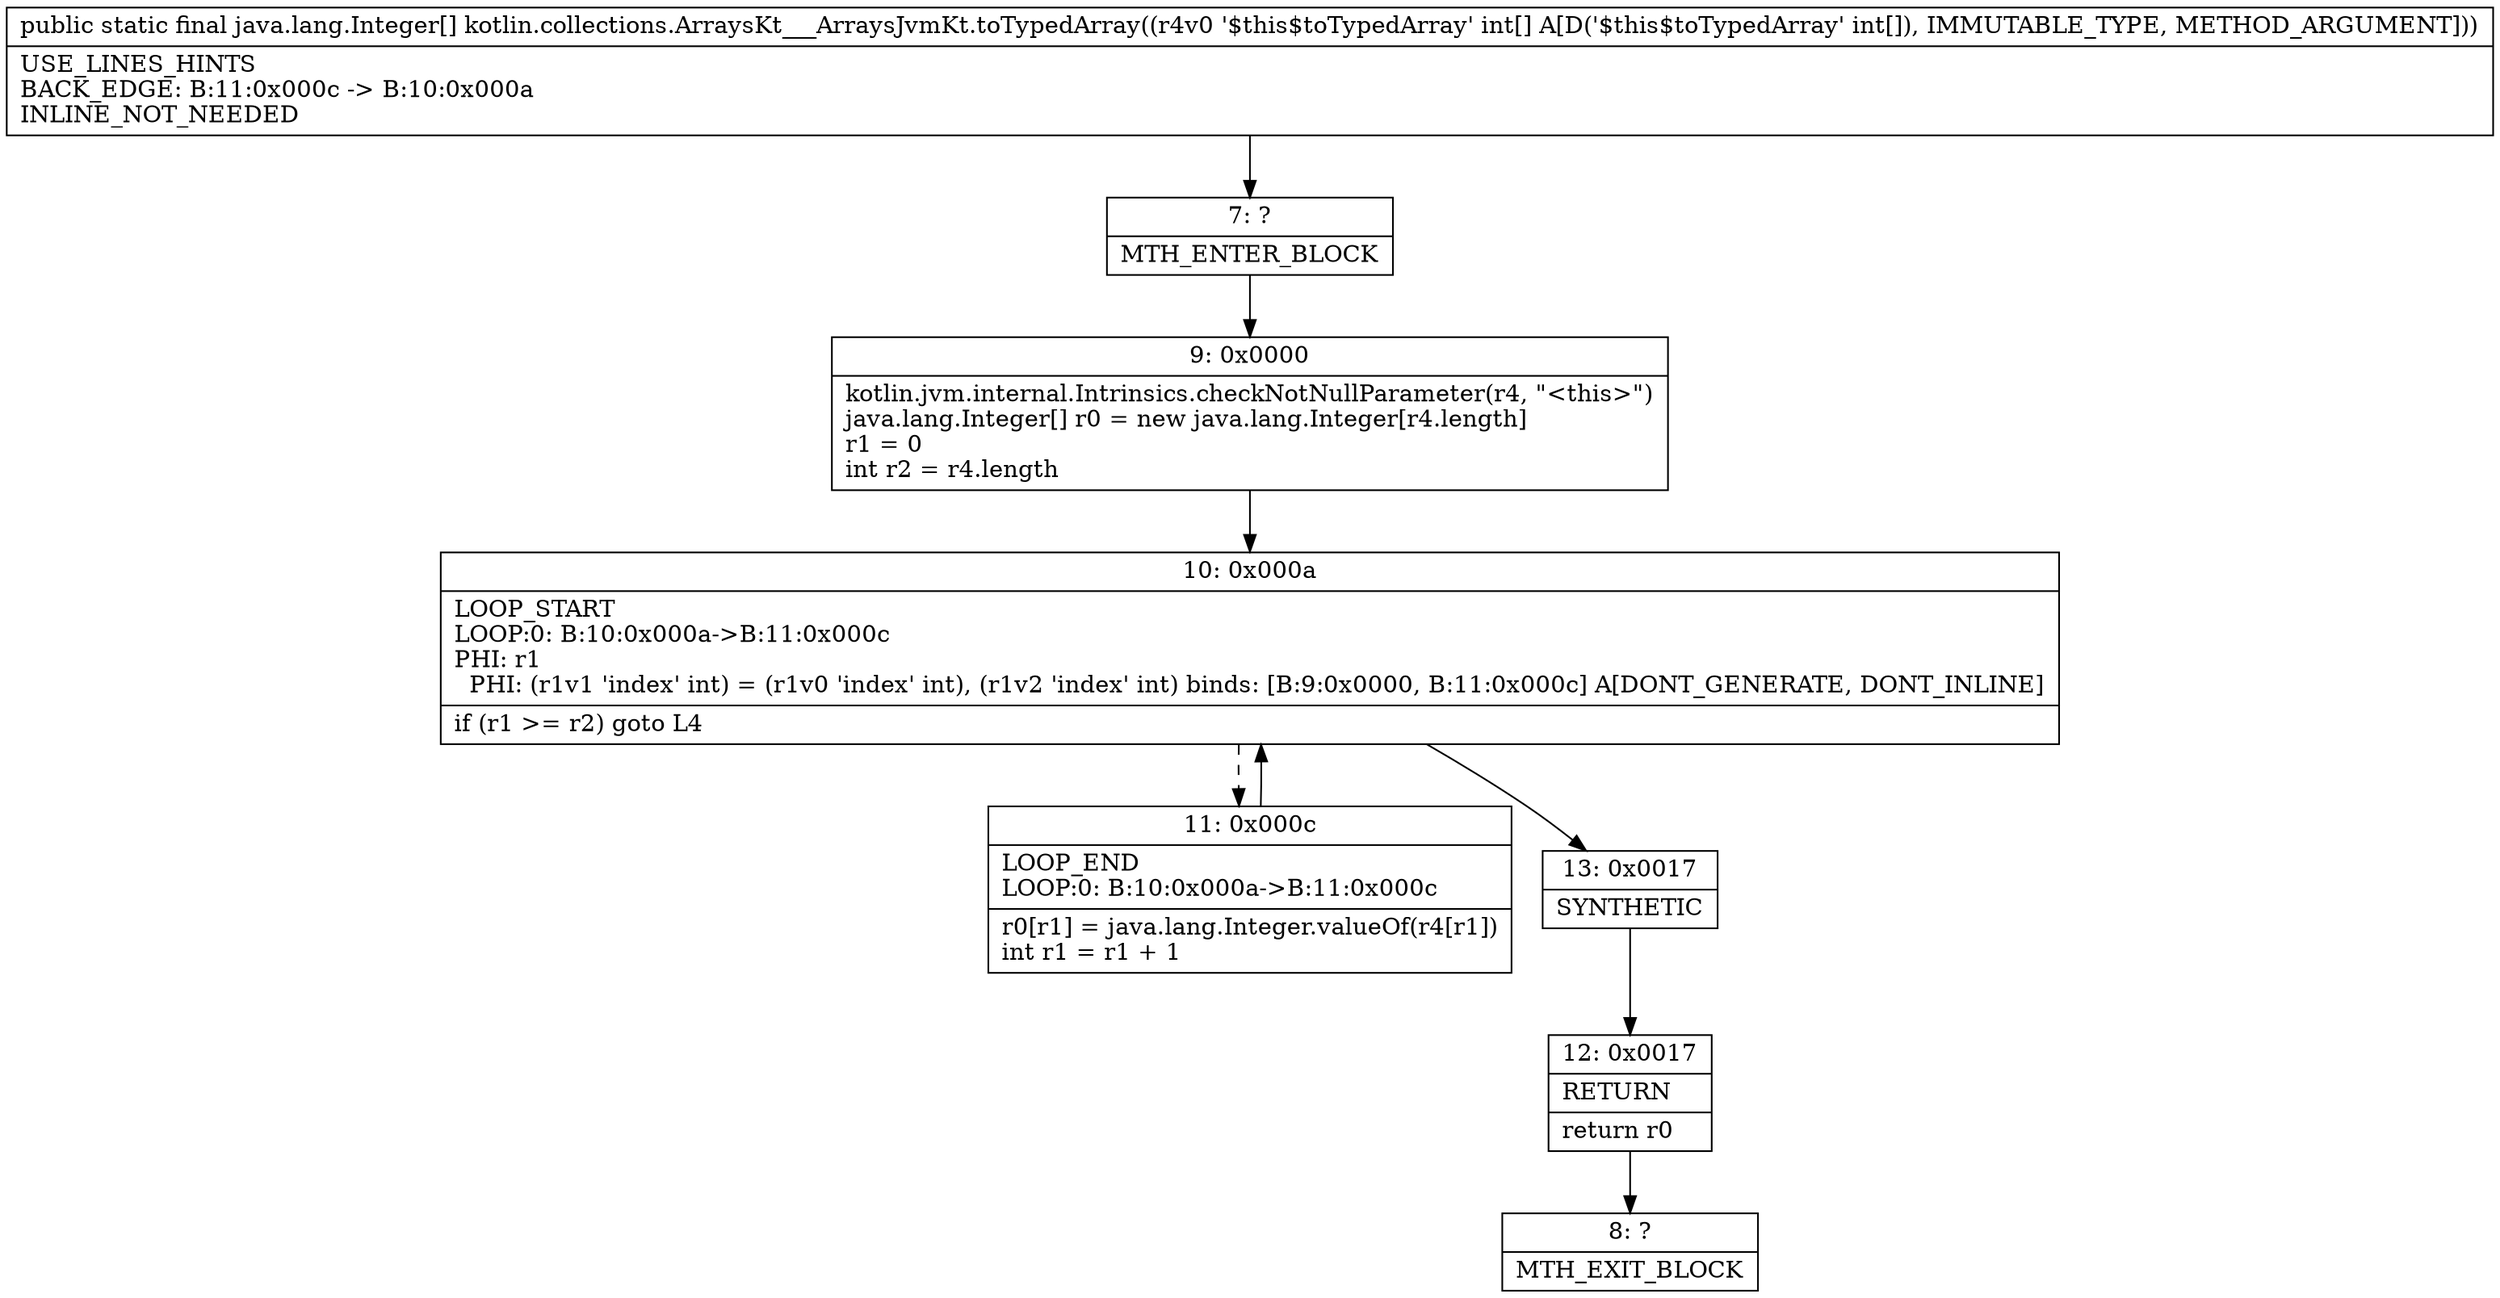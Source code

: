 digraph "CFG forkotlin.collections.ArraysKt___ArraysJvmKt.toTypedArray([I)[Ljava\/lang\/Integer;" {
Node_7 [shape=record,label="{7\:\ ?|MTH_ENTER_BLOCK\l}"];
Node_9 [shape=record,label="{9\:\ 0x0000|kotlin.jvm.internal.Intrinsics.checkNotNullParameter(r4, \"\<this\>\")\ljava.lang.Integer[] r0 = new java.lang.Integer[r4.length]\lr1 = 0\lint r2 = r4.length\l}"];
Node_10 [shape=record,label="{10\:\ 0x000a|LOOP_START\lLOOP:0: B:10:0x000a\-\>B:11:0x000c\lPHI: r1 \l  PHI: (r1v1 'index' int) = (r1v0 'index' int), (r1v2 'index' int) binds: [B:9:0x0000, B:11:0x000c] A[DONT_GENERATE, DONT_INLINE]\l|if (r1 \>= r2) goto L4\l}"];
Node_11 [shape=record,label="{11\:\ 0x000c|LOOP_END\lLOOP:0: B:10:0x000a\-\>B:11:0x000c\l|r0[r1] = java.lang.Integer.valueOf(r4[r1])\lint r1 = r1 + 1\l}"];
Node_13 [shape=record,label="{13\:\ 0x0017|SYNTHETIC\l}"];
Node_12 [shape=record,label="{12\:\ 0x0017|RETURN\l|return r0\l}"];
Node_8 [shape=record,label="{8\:\ ?|MTH_EXIT_BLOCK\l}"];
MethodNode[shape=record,label="{public static final java.lang.Integer[] kotlin.collections.ArraysKt___ArraysJvmKt.toTypedArray((r4v0 '$this$toTypedArray' int[] A[D('$this$toTypedArray' int[]), IMMUTABLE_TYPE, METHOD_ARGUMENT]))  | USE_LINES_HINTS\lBACK_EDGE: B:11:0x000c \-\> B:10:0x000a\lINLINE_NOT_NEEDED\l}"];
MethodNode -> Node_7;Node_7 -> Node_9;
Node_9 -> Node_10;
Node_10 -> Node_11[style=dashed];
Node_10 -> Node_13;
Node_11 -> Node_10;
Node_13 -> Node_12;
Node_12 -> Node_8;
}

